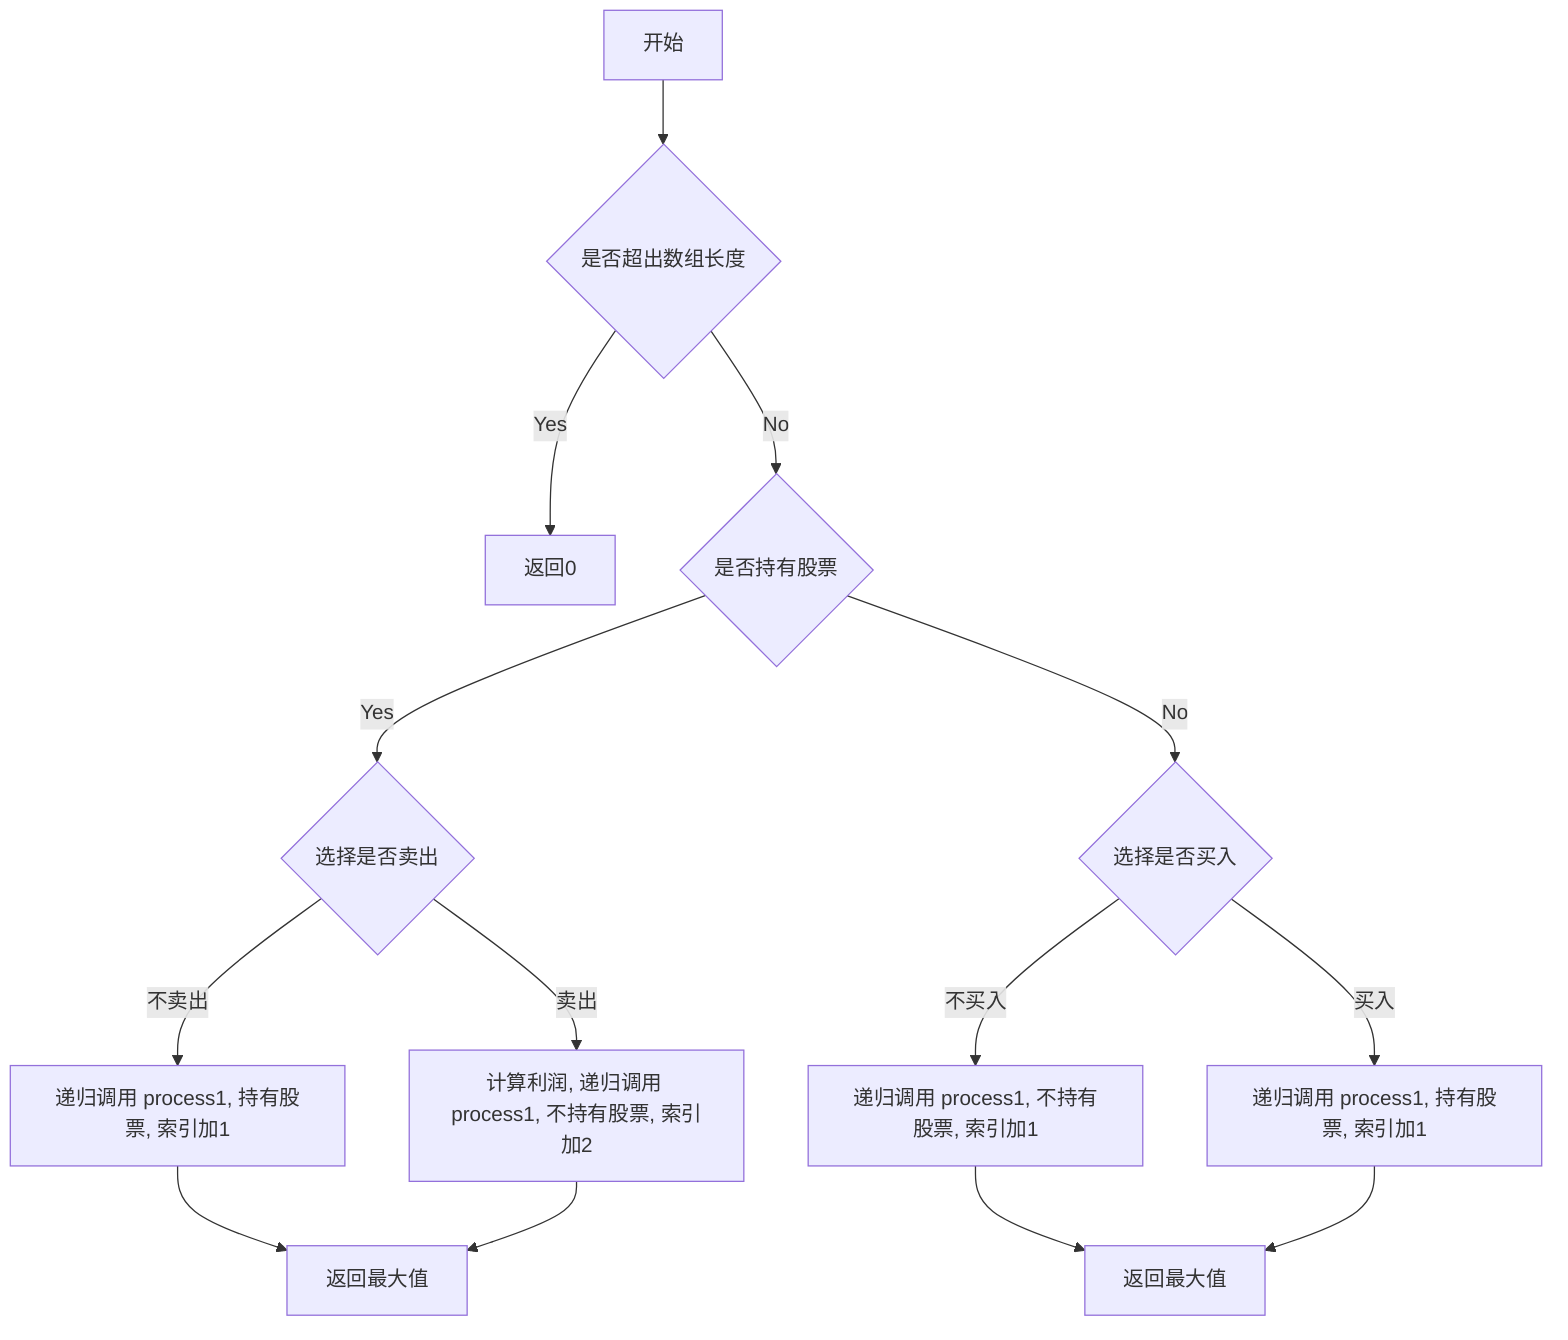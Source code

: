 flowchart TD
    A[开始] --> B{是否超出数组长度}
    B -->|Yes| C[返回0]
    B -->|No| D{是否持有股票}
    
    D -->|Yes| E{选择是否卖出}
    E -->|不卖出| F[递归调用 process1, 持有股票, 索引加1]
    E -->|卖出| G[计算利润, 递归调用 process1, 不持有股票, 索引加2]
    F --> H[返回最大值]
    G --> H
    
    D -->|No| I{选择是否买入}
    I -->|不买入| J[递归调用 process1, 不持有股票, 索引加1]
    I -->|买入| K[递归调用 process1, 持有股票, 索引加1]
    J --> L[返回最大值]
    K --> L